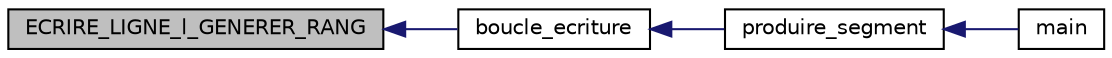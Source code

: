 digraph "ECRIRE_LIGNE_l_GENERER_RANG"
{
 // INTERACTIVE_SVG=YES
  edge [fontname="Helvetica",fontsize="10",labelfontname="Helvetica",labelfontsize="10"];
  node [fontname="Helvetica",fontsize="10",shape=record];
  rankdir="LR";
  Node97 [label="ECRIRE_LIGNE_l_GENERER_RANG",height=0.2,width=0.4,color="black", fillcolor="grey75", style="filled", fontcolor="black"];
  Node97 -> Node98 [dir="back",color="midnightblue",fontsize="10",style="solid",fontname="Helvetica"];
  Node98 [label="boucle_ecriture",height=0.2,width=0.4,color="black", fillcolor="white", style="filled",URL="$table_8cpp.html#a666a48e623a324e4c739c91c1ea9adf7",tooltip="Lance l&#39;écriture des fichiers Bulletins.paie.csv et Table....csv pour un segment des données de paye..."];
  Node98 -> Node99 [dir="back",color="midnightblue",fontsize="10",style="solid",fontname="Helvetica"];
  Node99 [label="produire_segment",height=0.2,width=0.4,color="black", fillcolor="white", style="filled",URL="$lhx_2main_8cpp.html#abb1f1ad236423a832fd1efa1e9deeafa",tooltip="Pour un segment donné (sous-ensemble de bases de paye XML), redécoupe le segment en partie égales ou ..."];
  Node99 -> Node100 [dir="back",color="midnightblue",fontsize="10",style="solid",fontname="Helvetica"];
  Node100 [label="main",height=0.2,width=0.4,color="black", fillcolor="white", style="filled",URL="$lhx_2main_8cpp.html#a3c04138a5bfe5d72780bb7e82a18e627"];
}
